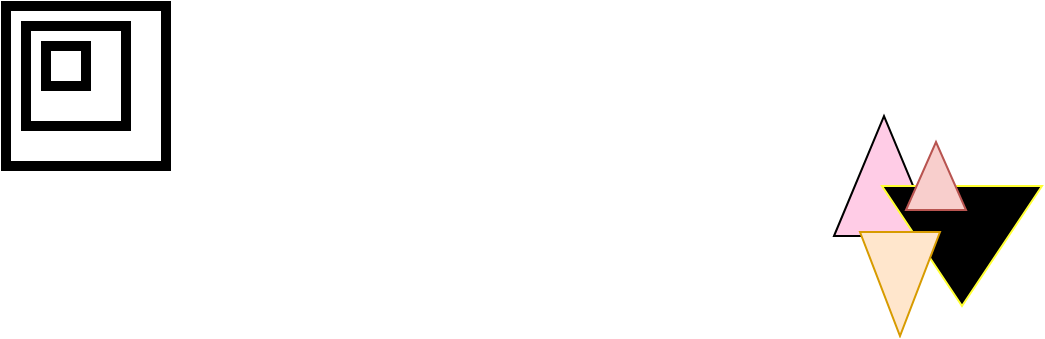<mxfile version="26.0.6">
  <diagram name="Pagina-1" id="fkNTr4zZVnyzrL7YGNCB">
    <mxGraphModel dx="1876" dy="557" grid="1" gridSize="10" guides="1" tooltips="1" connect="1" arrows="1" fold="1" page="1" pageScale="1" pageWidth="827" pageHeight="1169" math="0" shadow="0">
      <root>
        <mxCell id="0" />
        <mxCell id="1" parent="0" />
        <mxCell id="Ch1V3zo2kHtY_A4I4xdM-1" value="" style="triangle;whiteSpace=wrap;html=1;rotation=-90;fillColor=#FFCCE6;strokeColor=#000000;" parent="1" vertex="1">
          <mxGeometry x="409" y="280" width="60" height="50" as="geometry" />
        </mxCell>
        <mxCell id="Ch1V3zo2kHtY_A4I4xdM-3" value="" style="triangle;whiteSpace=wrap;html=1;rotation=90;gradientColor=none;fillColor=#000000;strokeColor=#FFFF33;" parent="1" vertex="1">
          <mxGeometry x="448" y="300" width="60" height="80" as="geometry" />
        </mxCell>
        <mxCell id="Ch1V3zo2kHtY_A4I4xdM-9" value="" style="triangle;whiteSpace=wrap;html=1;rotation=-90;fillColor=#f8cecc;strokeColor=#b85450;" parent="1" vertex="1">
          <mxGeometry x="448" y="290" width="34" height="30" as="geometry" />
        </mxCell>
        <mxCell id="Ch1V3zo2kHtY_A4I4xdM-10" value="" style="triangle;whiteSpace=wrap;html=1;rotation=90;fillColor=#ffe6cc;strokeColor=#d79b00;" parent="1" vertex="1">
          <mxGeometry x="421" y="339" width="52" height="40" as="geometry" />
        </mxCell>
        <mxCell id="szvc-eSpUS3lIqZOgvwH-1" value="" style="whiteSpace=wrap;html=1;aspect=fixed;strokeWidth=5;" vertex="1" parent="1">
          <mxGeometry y="220" width="80" height="80" as="geometry" />
        </mxCell>
        <mxCell id="szvc-eSpUS3lIqZOgvwH-2" value="" style="whiteSpace=wrap;html=1;aspect=fixed;strokeWidth=5;" vertex="1" parent="1">
          <mxGeometry x="10" y="230" width="50" height="50" as="geometry" />
        </mxCell>
        <mxCell id="szvc-eSpUS3lIqZOgvwH-3" value="" style="whiteSpace=wrap;html=1;aspect=fixed;strokeWidth=5;" vertex="1" parent="1">
          <mxGeometry x="20" y="240" width="20" height="20" as="geometry" />
        </mxCell>
      </root>
    </mxGraphModel>
  </diagram>
</mxfile>
